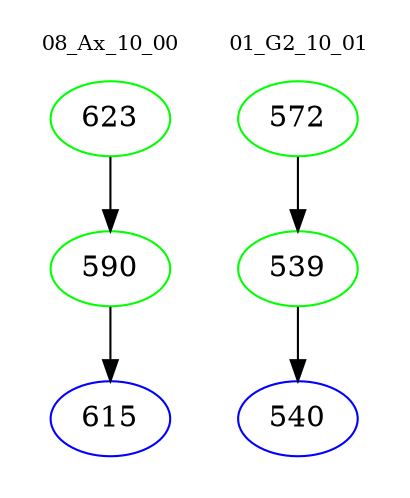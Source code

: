 digraph{
subgraph cluster_0 {
color = white
label = "08_Ax_10_00";
fontsize=10;
T0_623 [label="623", color="green"]
T0_623 -> T0_590 [color="black"]
T0_590 [label="590", color="green"]
T0_590 -> T0_615 [color="black"]
T0_615 [label="615", color="blue"]
}
subgraph cluster_1 {
color = white
label = "01_G2_10_01";
fontsize=10;
T1_572 [label="572", color="green"]
T1_572 -> T1_539 [color="black"]
T1_539 [label="539", color="green"]
T1_539 -> T1_540 [color="black"]
T1_540 [label="540", color="blue"]
}
}
